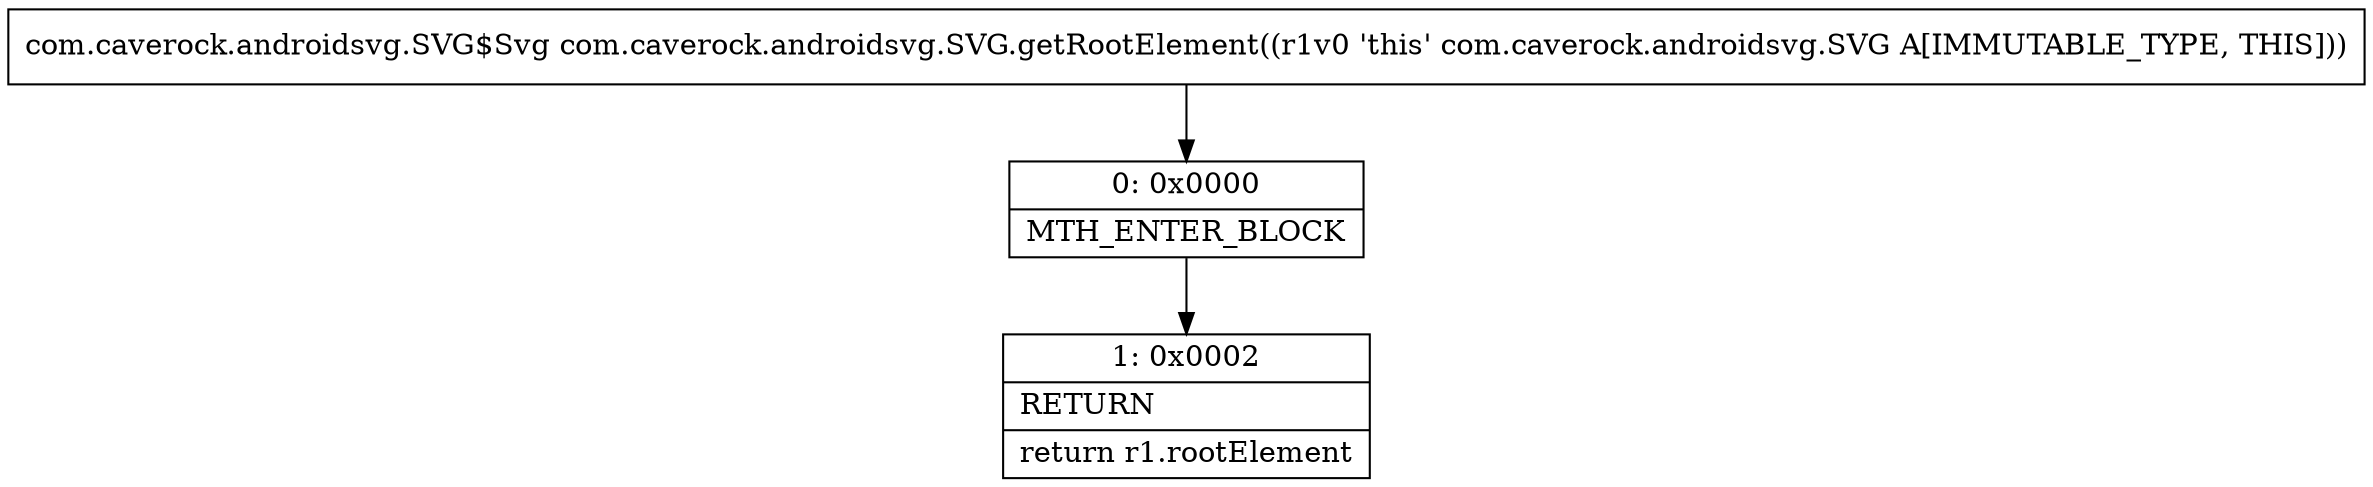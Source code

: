 digraph "CFG forcom.caverock.androidsvg.SVG.getRootElement()Lcom\/caverock\/androidsvg\/SVG$Svg;" {
Node_0 [shape=record,label="{0\:\ 0x0000|MTH_ENTER_BLOCK\l}"];
Node_1 [shape=record,label="{1\:\ 0x0002|RETURN\l|return r1.rootElement\l}"];
MethodNode[shape=record,label="{com.caverock.androidsvg.SVG$Svg com.caverock.androidsvg.SVG.getRootElement((r1v0 'this' com.caverock.androidsvg.SVG A[IMMUTABLE_TYPE, THIS])) }"];
MethodNode -> Node_0;
Node_0 -> Node_1;
}

